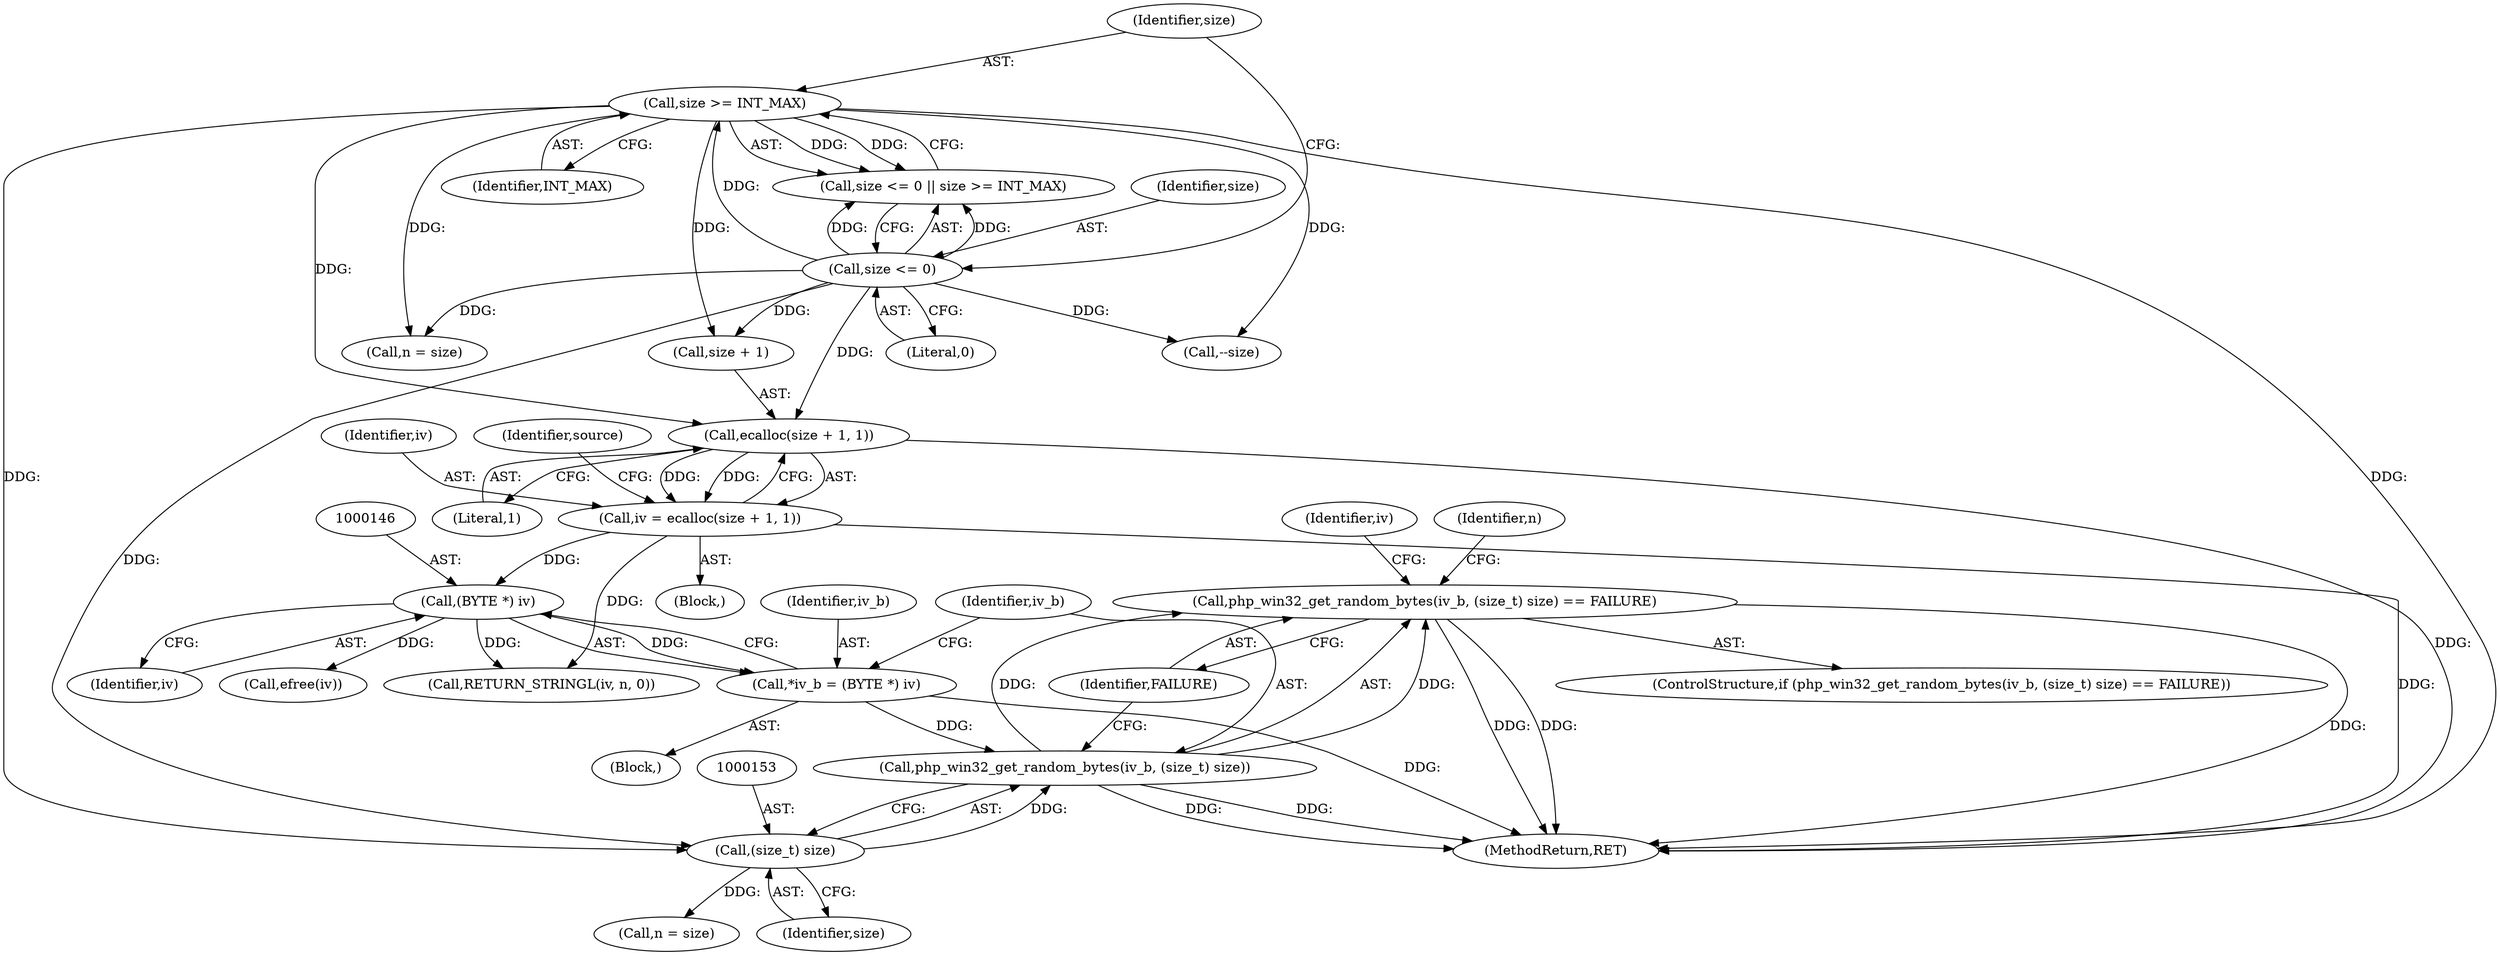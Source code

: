 digraph "0_php-src_6c5211a0cef0cc2854eaa387e0eb036e012904d0?w=1_21@API" {
"1000149" [label="(Call,php_win32_get_random_bytes(iv_b, (size_t) size) == FAILURE)"];
"1000150" [label="(Call,php_win32_get_random_bytes(iv_b, (size_t) size))"];
"1000143" [label="(Call,*iv_b = (BYTE *) iv)"];
"1000145" [label="(Call,(BYTE *) iv)"];
"1000126" [label="(Call,iv = ecalloc(size + 1, 1))"];
"1000128" [label="(Call,ecalloc(size + 1, 1))"];
"1000121" [label="(Call,size >= INT_MAX)"];
"1000118" [label="(Call,size <= 0)"];
"1000152" [label="(Call,(size_t) size)"];
"1000129" [label="(Call,size + 1)"];
"1000161" [label="(Identifier,n)"];
"1000157" [label="(Call,efree(iv))"];
"1000143" [label="(Call,*iv_b = (BYTE *) iv)"];
"1000136" [label="(Identifier,source)"];
"1000160" [label="(Call,n = size)"];
"1000150" [label="(Call,php_win32_get_random_bytes(iv_b, (size_t) size))"];
"1000152" [label="(Call,(size_t) size)"];
"1000128" [label="(Call,ecalloc(size + 1, 1))"];
"1000119" [label="(Identifier,size)"];
"1000126" [label="(Call,iv = ecalloc(size + 1, 1))"];
"1000123" [label="(Identifier,INT_MAX)"];
"1000144" [label="(Identifier,iv_b)"];
"1000165" [label="(Call,n = size)"];
"1000174" [label="(Call,--size)"];
"1000147" [label="(Identifier,iv)"];
"1000141" [label="(Block,)"];
"1000188" [label="(MethodReturn,RET)"];
"1000121" [label="(Call,size >= INT_MAX)"];
"1000117" [label="(Call,size <= 0 || size >= INT_MAX)"];
"1000184" [label="(Call,RETURN_STRINGL(iv, n, 0))"];
"1000148" [label="(ControlStructure,if (php_win32_get_random_bytes(iv_b, (size_t) size) == FAILURE))"];
"1000155" [label="(Identifier,FAILURE)"];
"1000120" [label="(Literal,0)"];
"1000158" [label="(Identifier,iv)"];
"1000154" [label="(Identifier,size)"];
"1000103" [label="(Block,)"];
"1000122" [label="(Identifier,size)"];
"1000149" [label="(Call,php_win32_get_random_bytes(iv_b, (size_t) size) == FAILURE)"];
"1000151" [label="(Identifier,iv_b)"];
"1000118" [label="(Call,size <= 0)"];
"1000127" [label="(Identifier,iv)"];
"1000132" [label="(Literal,1)"];
"1000145" [label="(Call,(BYTE *) iv)"];
"1000149" -> "1000148"  [label="AST: "];
"1000149" -> "1000155"  [label="CFG: "];
"1000150" -> "1000149"  [label="AST: "];
"1000155" -> "1000149"  [label="AST: "];
"1000158" -> "1000149"  [label="CFG: "];
"1000161" -> "1000149"  [label="CFG: "];
"1000149" -> "1000188"  [label="DDG: "];
"1000149" -> "1000188"  [label="DDG: "];
"1000149" -> "1000188"  [label="DDG: "];
"1000150" -> "1000149"  [label="DDG: "];
"1000150" -> "1000149"  [label="DDG: "];
"1000150" -> "1000152"  [label="CFG: "];
"1000151" -> "1000150"  [label="AST: "];
"1000152" -> "1000150"  [label="AST: "];
"1000155" -> "1000150"  [label="CFG: "];
"1000150" -> "1000188"  [label="DDG: "];
"1000150" -> "1000188"  [label="DDG: "];
"1000143" -> "1000150"  [label="DDG: "];
"1000152" -> "1000150"  [label="DDG: "];
"1000143" -> "1000141"  [label="AST: "];
"1000143" -> "1000145"  [label="CFG: "];
"1000144" -> "1000143"  [label="AST: "];
"1000145" -> "1000143"  [label="AST: "];
"1000151" -> "1000143"  [label="CFG: "];
"1000143" -> "1000188"  [label="DDG: "];
"1000145" -> "1000143"  [label="DDG: "];
"1000145" -> "1000147"  [label="CFG: "];
"1000146" -> "1000145"  [label="AST: "];
"1000147" -> "1000145"  [label="AST: "];
"1000126" -> "1000145"  [label="DDG: "];
"1000145" -> "1000157"  [label="DDG: "];
"1000145" -> "1000184"  [label="DDG: "];
"1000126" -> "1000103"  [label="AST: "];
"1000126" -> "1000128"  [label="CFG: "];
"1000127" -> "1000126"  [label="AST: "];
"1000128" -> "1000126"  [label="AST: "];
"1000136" -> "1000126"  [label="CFG: "];
"1000126" -> "1000188"  [label="DDG: "];
"1000128" -> "1000126"  [label="DDG: "];
"1000128" -> "1000126"  [label="DDG: "];
"1000126" -> "1000184"  [label="DDG: "];
"1000128" -> "1000132"  [label="CFG: "];
"1000129" -> "1000128"  [label="AST: "];
"1000132" -> "1000128"  [label="AST: "];
"1000128" -> "1000188"  [label="DDG: "];
"1000121" -> "1000128"  [label="DDG: "];
"1000118" -> "1000128"  [label="DDG: "];
"1000121" -> "1000117"  [label="AST: "];
"1000121" -> "1000123"  [label="CFG: "];
"1000122" -> "1000121"  [label="AST: "];
"1000123" -> "1000121"  [label="AST: "];
"1000117" -> "1000121"  [label="CFG: "];
"1000121" -> "1000188"  [label="DDG: "];
"1000121" -> "1000117"  [label="DDG: "];
"1000121" -> "1000117"  [label="DDG: "];
"1000118" -> "1000121"  [label="DDG: "];
"1000121" -> "1000129"  [label="DDG: "];
"1000121" -> "1000152"  [label="DDG: "];
"1000121" -> "1000165"  [label="DDG: "];
"1000121" -> "1000174"  [label="DDG: "];
"1000118" -> "1000117"  [label="AST: "];
"1000118" -> "1000120"  [label="CFG: "];
"1000119" -> "1000118"  [label="AST: "];
"1000120" -> "1000118"  [label="AST: "];
"1000122" -> "1000118"  [label="CFG: "];
"1000117" -> "1000118"  [label="CFG: "];
"1000118" -> "1000117"  [label="DDG: "];
"1000118" -> "1000117"  [label="DDG: "];
"1000118" -> "1000129"  [label="DDG: "];
"1000118" -> "1000152"  [label="DDG: "];
"1000118" -> "1000165"  [label="DDG: "];
"1000118" -> "1000174"  [label="DDG: "];
"1000152" -> "1000154"  [label="CFG: "];
"1000153" -> "1000152"  [label="AST: "];
"1000154" -> "1000152"  [label="AST: "];
"1000152" -> "1000160"  [label="DDG: "];
}
